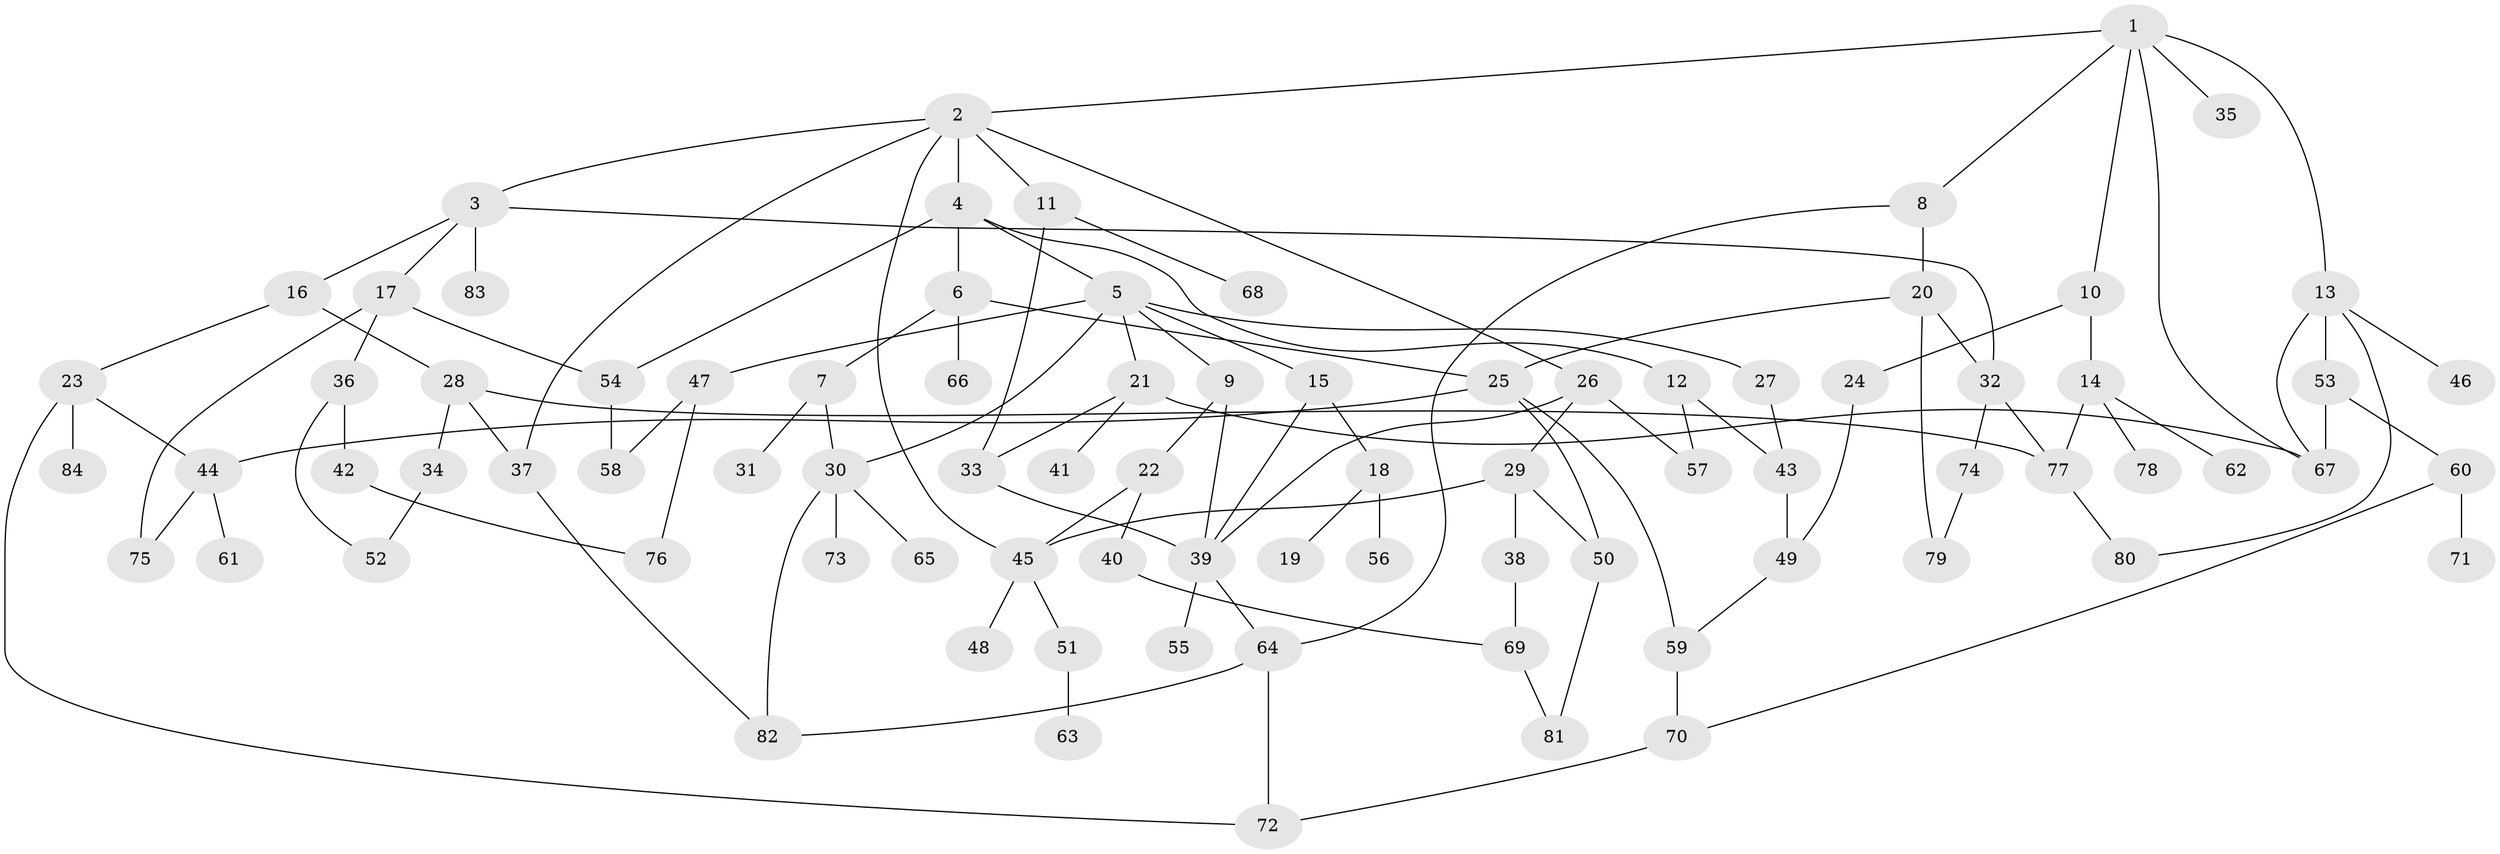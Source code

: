 // coarse degree distribution, {5: 0.1206896551724138, 8: 0.017241379310344827, 6: 0.08620689655172414, 10: 0.017241379310344827, 3: 0.29310344827586204, 1: 0.25862068965517243, 7: 0.017241379310344827, 4: 0.05172413793103448, 2: 0.13793103448275862}
// Generated by graph-tools (version 1.1) at 2025/51/02/27/25 19:51:40]
// undirected, 84 vertices, 119 edges
graph export_dot {
graph [start="1"]
  node [color=gray90,style=filled];
  1;
  2;
  3;
  4;
  5;
  6;
  7;
  8;
  9;
  10;
  11;
  12;
  13;
  14;
  15;
  16;
  17;
  18;
  19;
  20;
  21;
  22;
  23;
  24;
  25;
  26;
  27;
  28;
  29;
  30;
  31;
  32;
  33;
  34;
  35;
  36;
  37;
  38;
  39;
  40;
  41;
  42;
  43;
  44;
  45;
  46;
  47;
  48;
  49;
  50;
  51;
  52;
  53;
  54;
  55;
  56;
  57;
  58;
  59;
  60;
  61;
  62;
  63;
  64;
  65;
  66;
  67;
  68;
  69;
  70;
  71;
  72;
  73;
  74;
  75;
  76;
  77;
  78;
  79;
  80;
  81;
  82;
  83;
  84;
  1 -- 2;
  1 -- 8;
  1 -- 10;
  1 -- 13;
  1 -- 35;
  1 -- 67;
  2 -- 3;
  2 -- 4;
  2 -- 11;
  2 -- 26;
  2 -- 45;
  2 -- 37;
  3 -- 16;
  3 -- 17;
  3 -- 83;
  3 -- 32;
  4 -- 5;
  4 -- 6;
  4 -- 12;
  4 -- 54;
  5 -- 9;
  5 -- 15;
  5 -- 21;
  5 -- 27;
  5 -- 30;
  5 -- 47;
  6 -- 7;
  6 -- 66;
  6 -- 25;
  7 -- 31;
  7 -- 30;
  8 -- 20;
  8 -- 64;
  9 -- 22;
  9 -- 39;
  10 -- 14;
  10 -- 24;
  11 -- 33;
  11 -- 68;
  12 -- 57;
  12 -- 43;
  13 -- 46;
  13 -- 53;
  13 -- 67;
  13 -- 80;
  14 -- 62;
  14 -- 78;
  14 -- 77;
  15 -- 18;
  15 -- 39;
  16 -- 23;
  16 -- 28;
  17 -- 36;
  17 -- 54;
  17 -- 75;
  18 -- 19;
  18 -- 56;
  20 -- 25;
  20 -- 32;
  20 -- 79;
  21 -- 41;
  21 -- 33;
  21 -- 67;
  22 -- 40;
  22 -- 45;
  23 -- 72;
  23 -- 84;
  23 -- 44;
  24 -- 49;
  25 -- 44;
  25 -- 50;
  25 -- 59;
  26 -- 29;
  26 -- 57;
  26 -- 39;
  27 -- 43;
  28 -- 34;
  28 -- 37;
  28 -- 77;
  29 -- 38;
  29 -- 50;
  29 -- 45;
  30 -- 65;
  30 -- 73;
  30 -- 82;
  32 -- 74;
  32 -- 77;
  33 -- 39;
  34 -- 52;
  36 -- 42;
  36 -- 52;
  37 -- 82;
  38 -- 69;
  39 -- 55;
  39 -- 64;
  40 -- 69;
  42 -- 76;
  43 -- 49;
  44 -- 61;
  44 -- 75;
  45 -- 48;
  45 -- 51;
  47 -- 76;
  47 -- 58;
  49 -- 59;
  50 -- 81;
  51 -- 63;
  53 -- 60;
  53 -- 67;
  54 -- 58;
  59 -- 70;
  60 -- 70;
  60 -- 71;
  64 -- 82;
  64 -- 72;
  69 -- 81;
  70 -- 72;
  74 -- 79;
  77 -- 80;
}
